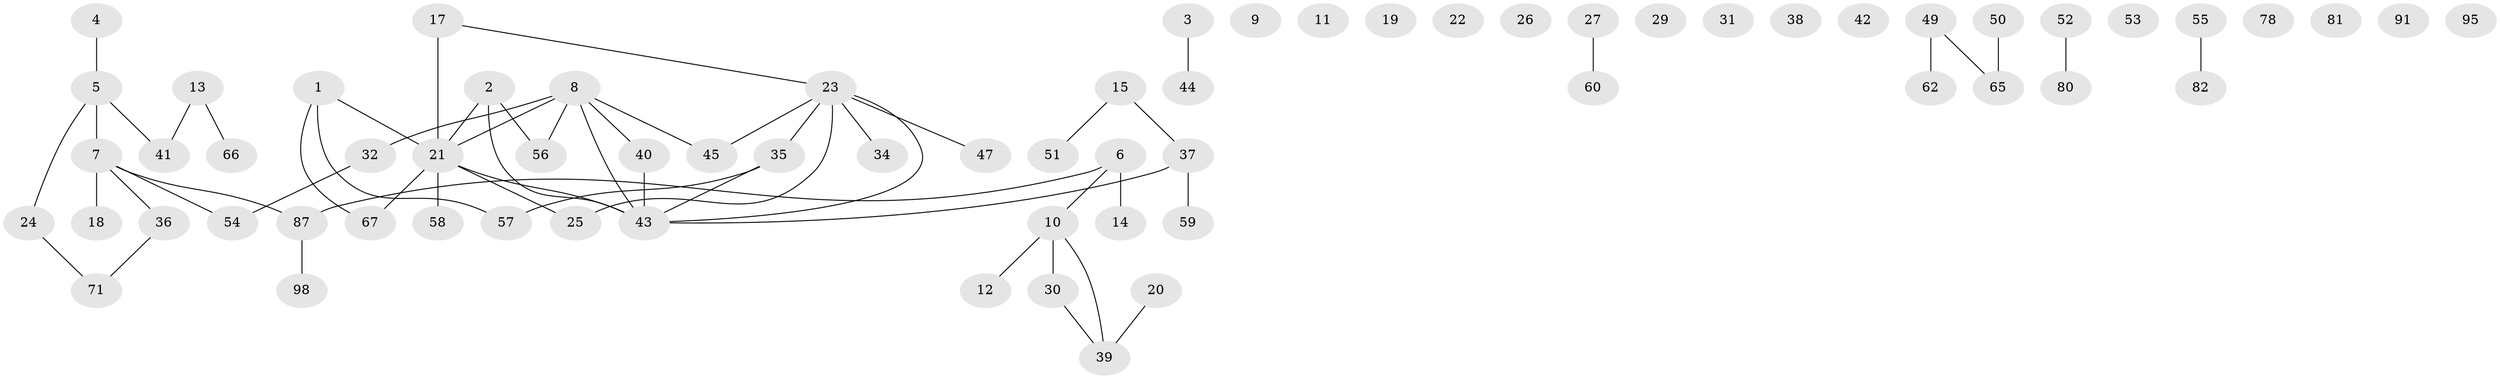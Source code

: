 // original degree distribution, {2: 0.29591836734693877, 1: 0.2755102040816326, 3: 0.1836734693877551, 0: 0.14285714285714285, 4: 0.061224489795918366, 6: 0.030612244897959183, 5: 0.01020408163265306}
// Generated by graph-tools (version 1.1) at 2025/16/03/04/25 18:16:41]
// undirected, 68 vertices, 60 edges
graph export_dot {
graph [start="1"]
  node [color=gray90,style=filled];
  1 [super="+33"];
  2 [super="+84"];
  3;
  4;
  5 [super="+63"];
  6;
  7 [super="+28"];
  8 [super="+97+16"];
  9;
  10;
  11;
  12;
  13;
  14;
  15;
  17;
  18;
  19;
  20 [super="+86"];
  21 [super="+64+48+61"];
  22;
  23 [super="+70+93+69"];
  24 [super="+72"];
  25;
  26;
  27;
  29;
  30;
  31;
  32;
  34;
  35 [super="+46"];
  36;
  37;
  38;
  39;
  40;
  41;
  42;
  43 [super="+88"];
  44 [super="+73"];
  45;
  47;
  49;
  50;
  51;
  52;
  53;
  54;
  55;
  56;
  57;
  58;
  59;
  60;
  62 [super="+77"];
  65;
  66;
  67 [super="+79"];
  71 [super="+83"];
  78;
  80;
  81;
  82;
  87 [super="+96"];
  91;
  95;
  98;
  1 -- 67;
  1 -- 21;
  1 -- 57;
  2 -- 21;
  2 -- 56;
  2 -- 43;
  3 -- 44;
  4 -- 5;
  5 -- 24;
  5 -- 41;
  5 -- 7 [weight=2];
  6 -- 10;
  6 -- 14;
  6 -- 87;
  7 -- 18;
  7 -- 36;
  7 -- 87;
  7 -- 54;
  8 -- 56;
  8 -- 45;
  8 -- 32;
  8 -- 21;
  8 -- 40;
  8 -- 43;
  10 -- 12;
  10 -- 30;
  10 -- 39;
  13 -- 41;
  13 -- 66;
  15 -- 37;
  15 -- 51;
  17 -- 21 [weight=2];
  17 -- 23;
  20 -- 39;
  21 -- 58;
  21 -- 67;
  21 -- 25;
  21 -- 43;
  23 -- 34;
  23 -- 47;
  23 -- 45;
  23 -- 25;
  23 -- 43;
  23 -- 35;
  24 -- 71;
  27 -- 60;
  30 -- 39;
  32 -- 54;
  35 -- 57;
  35 -- 43;
  36 -- 71;
  37 -- 59;
  37 -- 43;
  40 -- 43;
  49 -- 65;
  49 -- 62;
  50 -- 65;
  52 -- 80;
  55 -- 82;
  87 -- 98;
}
